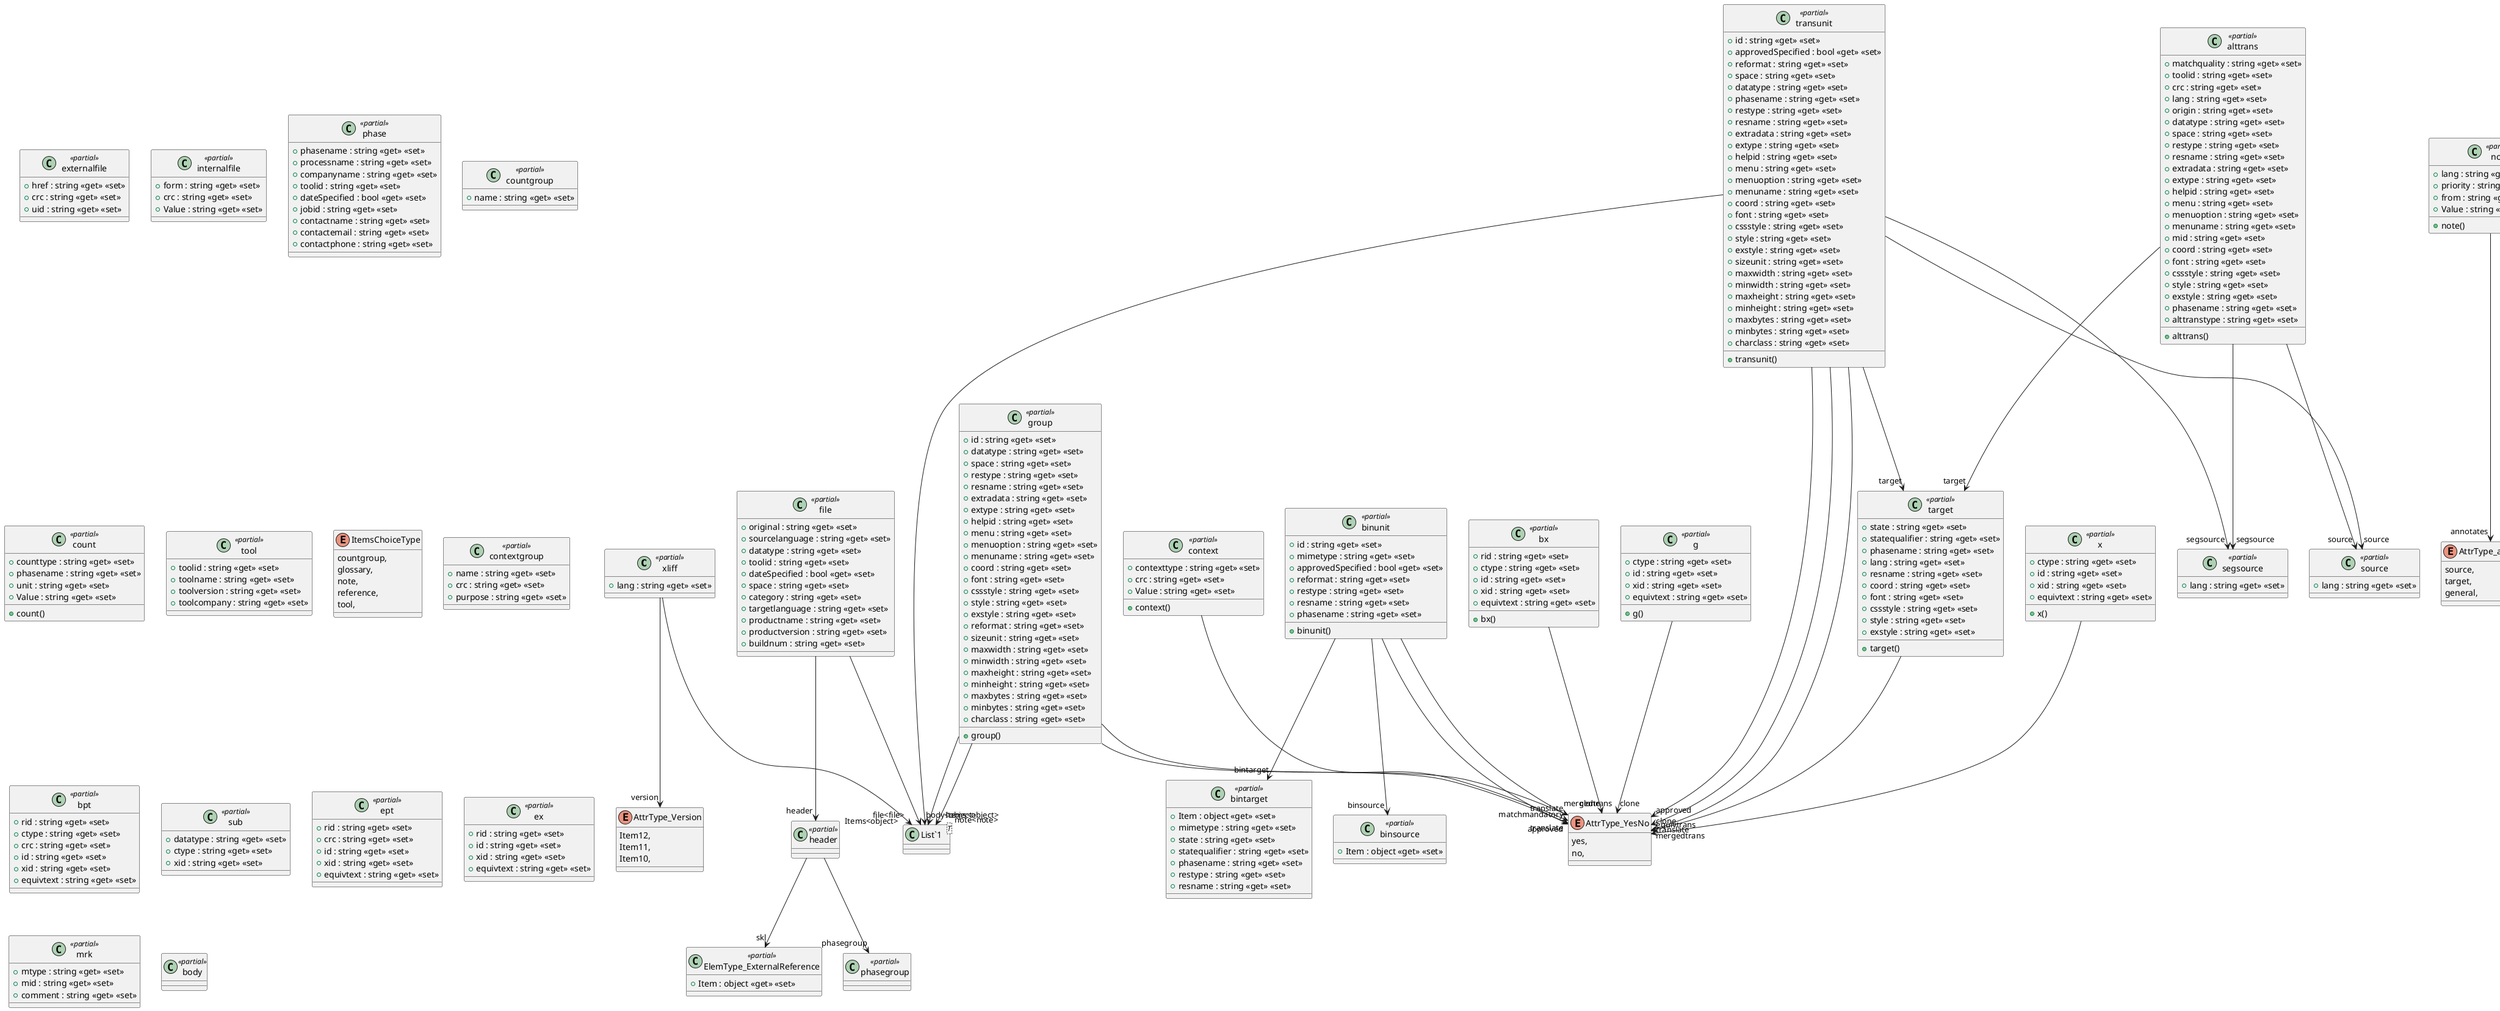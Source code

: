 @startuml
class xliff <<partial>> {
    + lang : string <<get>> <<set>>
}
class file <<partial>> {
    + original : string <<get>> <<set>>
    + sourcelanguage : string <<get>> <<set>>
    + datatype : string <<get>> <<set>>
    + toolid : string <<get>> <<set>>
    + dateSpecified : bool <<get>> <<set>>
    + space : string <<get>> <<set>>
    + category : string <<get>> <<set>>
    + targetlanguage : string <<get>> <<set>>
    + productname : string <<get>> <<set>>
    + productversion : string <<get>> <<set>>
    + buildnum : string <<get>> <<set>>
}
class header <<partial>> {
}
class ElemType_ExternalReference <<partial>> {
    + Item : object <<get>> <<set>>
}
class externalfile <<partial>> {
    + href : string <<get>> <<set>>
    + crc : string <<get>> <<set>>
    + uid : string <<get>> <<set>>
}
class internalfile <<partial>> {
    + form : string <<get>> <<set>>
    + crc : string <<get>> <<set>>
    + Value : string <<get>> <<set>>
}
class phasegroup <<partial>> {
}
class phase <<partial>> {
    + phasename : string <<get>> <<set>>
    + processname : string <<get>> <<set>>
    + companyname : string <<get>> <<set>>
    + toolid : string <<get>> <<set>>
    + dateSpecified : bool <<get>> <<set>>
    + jobid : string <<get>> <<set>>
    + contactname : string <<get>> <<set>>
    + contactemail : string <<get>> <<set>>
    + contactphone : string <<get>> <<set>>
}
class note <<partial>> {
    + note()
    + lang : string <<get>> <<set>>
    + priority : string <<get>> <<set>>
    + from : string <<get>> <<set>>
    + Value : string <<get>> <<set>>
}
enum AttrType_annotates {
    source,
    target,
    general,
}
class countgroup <<partial>> {
    + name : string <<get>> <<set>>
}
class count <<partial>> {
    + count()
    + counttype : string <<get>> <<set>>
    + phasename : string <<get>> <<set>>
    + unit : string <<get>> <<set>>
    + Value : string <<get>> <<set>>
}
class tool <<partial>> {
    + toolid : string <<get>> <<set>>
    + toolname : string <<get>> <<set>>
    + toolversion : string <<get>> <<set>>
    + toolcompany : string <<get>> <<set>>
}
enum ItemsChoiceType {
    countgroup,
    glossary,
    note,
    reference,
    tool,
}
class binunit <<partial>> {
    + binunit()
    + id : string <<get>> <<set>>
    + mimetype : string <<get>> <<set>>
    + approvedSpecified : bool <<get>> <<set>>
    + reformat : string <<get>> <<set>>
    + restype : string <<get>> <<set>>
    + resname : string <<get>> <<set>>
    + phasename : string <<get>> <<set>>
}
class binsource <<partial>> {
    + Item : object <<get>> <<set>>
}
class bintarget <<partial>> {
    + Item : object <<get>> <<set>>
    + mimetype : string <<get>> <<set>>
    + state : string <<get>> <<set>>
    + statequalifier : string <<get>> <<set>>
    + phasename : string <<get>> <<set>>
    + restype : string <<get>> <<set>>
    + resname : string <<get>> <<set>>
}
class contextgroup <<partial>> {
    + name : string <<get>> <<set>>
    + crc : string <<get>> <<set>>
    + purpose : string <<get>> <<set>>
}
class context <<partial>> {
    + context()
    + contexttype : string <<get>> <<set>>
    + crc : string <<get>> <<set>>
    + Value : string <<get>> <<set>>
}
enum AttrType_YesNo {
    yes,
    no,
}
class transunit <<partial>> {
    + transunit()
    + id : string <<get>> <<set>>
    + approvedSpecified : bool <<get>> <<set>>
    + reformat : string <<get>> <<set>>
    + space : string <<get>> <<set>>
    + datatype : string <<get>> <<set>>
    + phasename : string <<get>> <<set>>
    + restype : string <<get>> <<set>>
    + resname : string <<get>> <<set>>
    + extradata : string <<get>> <<set>>
    + extype : string <<get>> <<set>>
    + helpid : string <<get>> <<set>>
    + menu : string <<get>> <<set>>
    + menuoption : string <<get>> <<set>>
    + menuname : string <<get>> <<set>>
    + coord : string <<get>> <<set>>
    + font : string <<get>> <<set>>
    + cssstyle : string <<get>> <<set>>
    + style : string <<get>> <<set>>
    + exstyle : string <<get>> <<set>>
    + sizeunit : string <<get>> <<set>>
    + maxwidth : string <<get>> <<set>>
    + minwidth : string <<get>> <<set>>
    + maxheight : string <<get>> <<set>>
    + minheight : string <<get>> <<set>>
    + maxbytes : string <<get>> <<set>>
    + minbytes : string <<get>> <<set>>
    + charclass : string <<get>> <<set>>
}
class source <<partial>> {
    + lang : string <<get>> <<set>>
}
class bpt <<partial>> {
    + rid : string <<get>> <<set>>
    + ctype : string <<get>> <<set>>
    + crc : string <<get>> <<set>>
    + id : string <<get>> <<set>>
    + xid : string <<get>> <<set>>
    + equivtext : string <<get>> <<set>>
}
class sub <<partial>> {
    + datatype : string <<get>> <<set>>
    + ctype : string <<get>> <<set>>
    + xid : string <<get>> <<set>>
}
class bx <<partial>> {
    + bx()
    + rid : string <<get>> <<set>>
    + ctype : string <<get>> <<set>>
    + id : string <<get>> <<set>>
    + xid : string <<get>> <<set>>
    + equivtext : string <<get>> <<set>>
}
class ept <<partial>> {
    + rid : string <<get>> <<set>>
    + crc : string <<get>> <<set>>
    + id : string <<get>> <<set>>
    + xid : string <<get>> <<set>>
    + equivtext : string <<get>> <<set>>
}
class ex <<partial>> {
    + rid : string <<get>> <<set>>
    + id : string <<get>> <<set>>
    + xid : string <<get>> <<set>>
    + equivtext : string <<get>> <<set>>
}
class g <<partial>> {
    + g()
    + ctype : string <<get>> <<set>>
    + id : string <<get>> <<set>>
    + xid : string <<get>> <<set>>
    + equivtext : string <<get>> <<set>>
}
class it <<partial>> {
    + rid : string <<get>> <<set>>
    + ctype : string <<get>> <<set>>
    + crc : string <<get>> <<set>>
    + id : string <<get>> <<set>>
    + xid : string <<get>> <<set>>
    + equivtext : string <<get>> <<set>>
}
enum AttrType_Position {
    open,
    close,
}
class mrk <<partial>> {
    + mtype : string <<get>> <<set>>
    + mid : string <<get>> <<set>>
    + comment : string <<get>> <<set>>
}
class ph <<partial>> {
    + ctype : string <<get>> <<set>>
    + crc : string <<get>> <<set>>
    + assocSpecified : bool <<get>> <<set>>
    + id : string <<get>> <<set>>
    + xid : string <<get>> <<set>>
    + equivtext : string <<get>> <<set>>
}
enum AttrType_assoc {
    preceding,
    following,
    both,
}
class x <<partial>> {
    + x()
    + ctype : string <<get>> <<set>>
    + id : string <<get>> <<set>>
    + xid : string <<get>> <<set>>
    + equivtext : string <<get>> <<set>>
}
class segsource <<partial>> {
    + lang : string <<get>> <<set>>
}
class target <<partial>> {
    + target()
    + state : string <<get>> <<set>>
    + statequalifier : string <<get>> <<set>>
    + phasename : string <<get>> <<set>>
    + lang : string <<get>> <<set>>
    + resname : string <<get>> <<set>>
    + coord : string <<get>> <<set>>
    + font : string <<get>> <<set>>
    + cssstyle : string <<get>> <<set>>
    + style : string <<get>> <<set>>
    + exstyle : string <<get>> <<set>>
}
class alttrans <<partial>> {
    + alttrans()
    + matchquality : string <<get>> <<set>>
    + toolid : string <<get>> <<set>>
    + crc : string <<get>> <<set>>
    + lang : string <<get>> <<set>>
    + origin : string <<get>> <<set>>
    + datatype : string <<get>> <<set>>
    + space : string <<get>> <<set>>
    + restype : string <<get>> <<set>>
    + resname : string <<get>> <<set>>
    + extradata : string <<get>> <<set>>
    + extype : string <<get>> <<set>>
    + helpid : string <<get>> <<set>>
    + menu : string <<get>> <<set>>
    + menuoption : string <<get>> <<set>>
    + menuname : string <<get>> <<set>>
    + mid : string <<get>> <<set>>
    + coord : string <<get>> <<set>>
    + font : string <<get>> <<set>>
    + cssstyle : string <<get>> <<set>>
    + style : string <<get>> <<set>>
    + exstyle : string <<get>> <<set>>
    + phasename : string <<get>> <<set>>
    + alttranstype : string <<get>> <<set>>
}
class group <<partial>> {
    + group()
    + id : string <<get>> <<set>>
    + datatype : string <<get>> <<set>>
    + space : string <<get>> <<set>>
    + restype : string <<get>> <<set>>
    + resname : string <<get>> <<set>>
    + extradata : string <<get>> <<set>>
    + extype : string <<get>> <<set>>
    + helpid : string <<get>> <<set>>
    + menu : string <<get>> <<set>>
    + menuoption : string <<get>> <<set>>
    + menuname : string <<get>> <<set>>
    + coord : string <<get>> <<set>>
    + font : string <<get>> <<set>>
    + cssstyle : string <<get>> <<set>>
    + style : string <<get>> <<set>>
    + exstyle : string <<get>> <<set>>
    + reformat : string <<get>> <<set>>
    + sizeunit : string <<get>> <<set>>
    + maxwidth : string <<get>> <<set>>
    + minwidth : string <<get>> <<set>>
    + maxheight : string <<get>> <<set>>
    + minheight : string <<get>> <<set>>
    + maxbytes : string <<get>> <<set>>
    + minbytes : string <<get>> <<set>>
    + charclass : string <<get>> <<set>>
}
enum AttrType_Version {
    Item12,
    Item11,
    Item10,
}
class body <<partial>> {
}
class "List`1"<T> {
}
xliff --> "file<file>" "List`1"
xliff --> "version" AttrType_Version
file --> "header" header
file --> "body<object>" "List`1"
header --> "skl" ElemType_ExternalReference
header --> "phasegroup" phasegroup
note --> "annotates" AttrType_annotates
binunit --> "binsource" binsource
binunit --> "bintarget" bintarget
binunit --> "approved" AttrType_YesNo
binunit --> "translate" AttrType_YesNo
context --> "matchmandatory" AttrType_YesNo
transunit --> "source" source
transunit --> "segsource" segsource
transunit --> "target" target
transunit --> "Items<object>" "List`1"
transunit --> "approved" AttrType_YesNo
transunit --> "translate" AttrType_YesNo
transunit --> "mergedtrans" AttrType_YesNo
bx --> "clone" AttrType_YesNo
g --> "clone" AttrType_YesNo
it --> "pos" AttrType_Position
ph --> "assoc" AttrType_assoc
x --> "clone" AttrType_YesNo
target --> "equivtrans" AttrType_YesNo
alttrans --> "source" source
alttrans --> "segsource" segsource
alttrans --> "target" target
group --> "note<note>" "List`1"
group --> "Items<object>" "List`1"
group --> "translate" AttrType_YesNo
group --> "mergedtrans" AttrType_YesNo
@enduml

